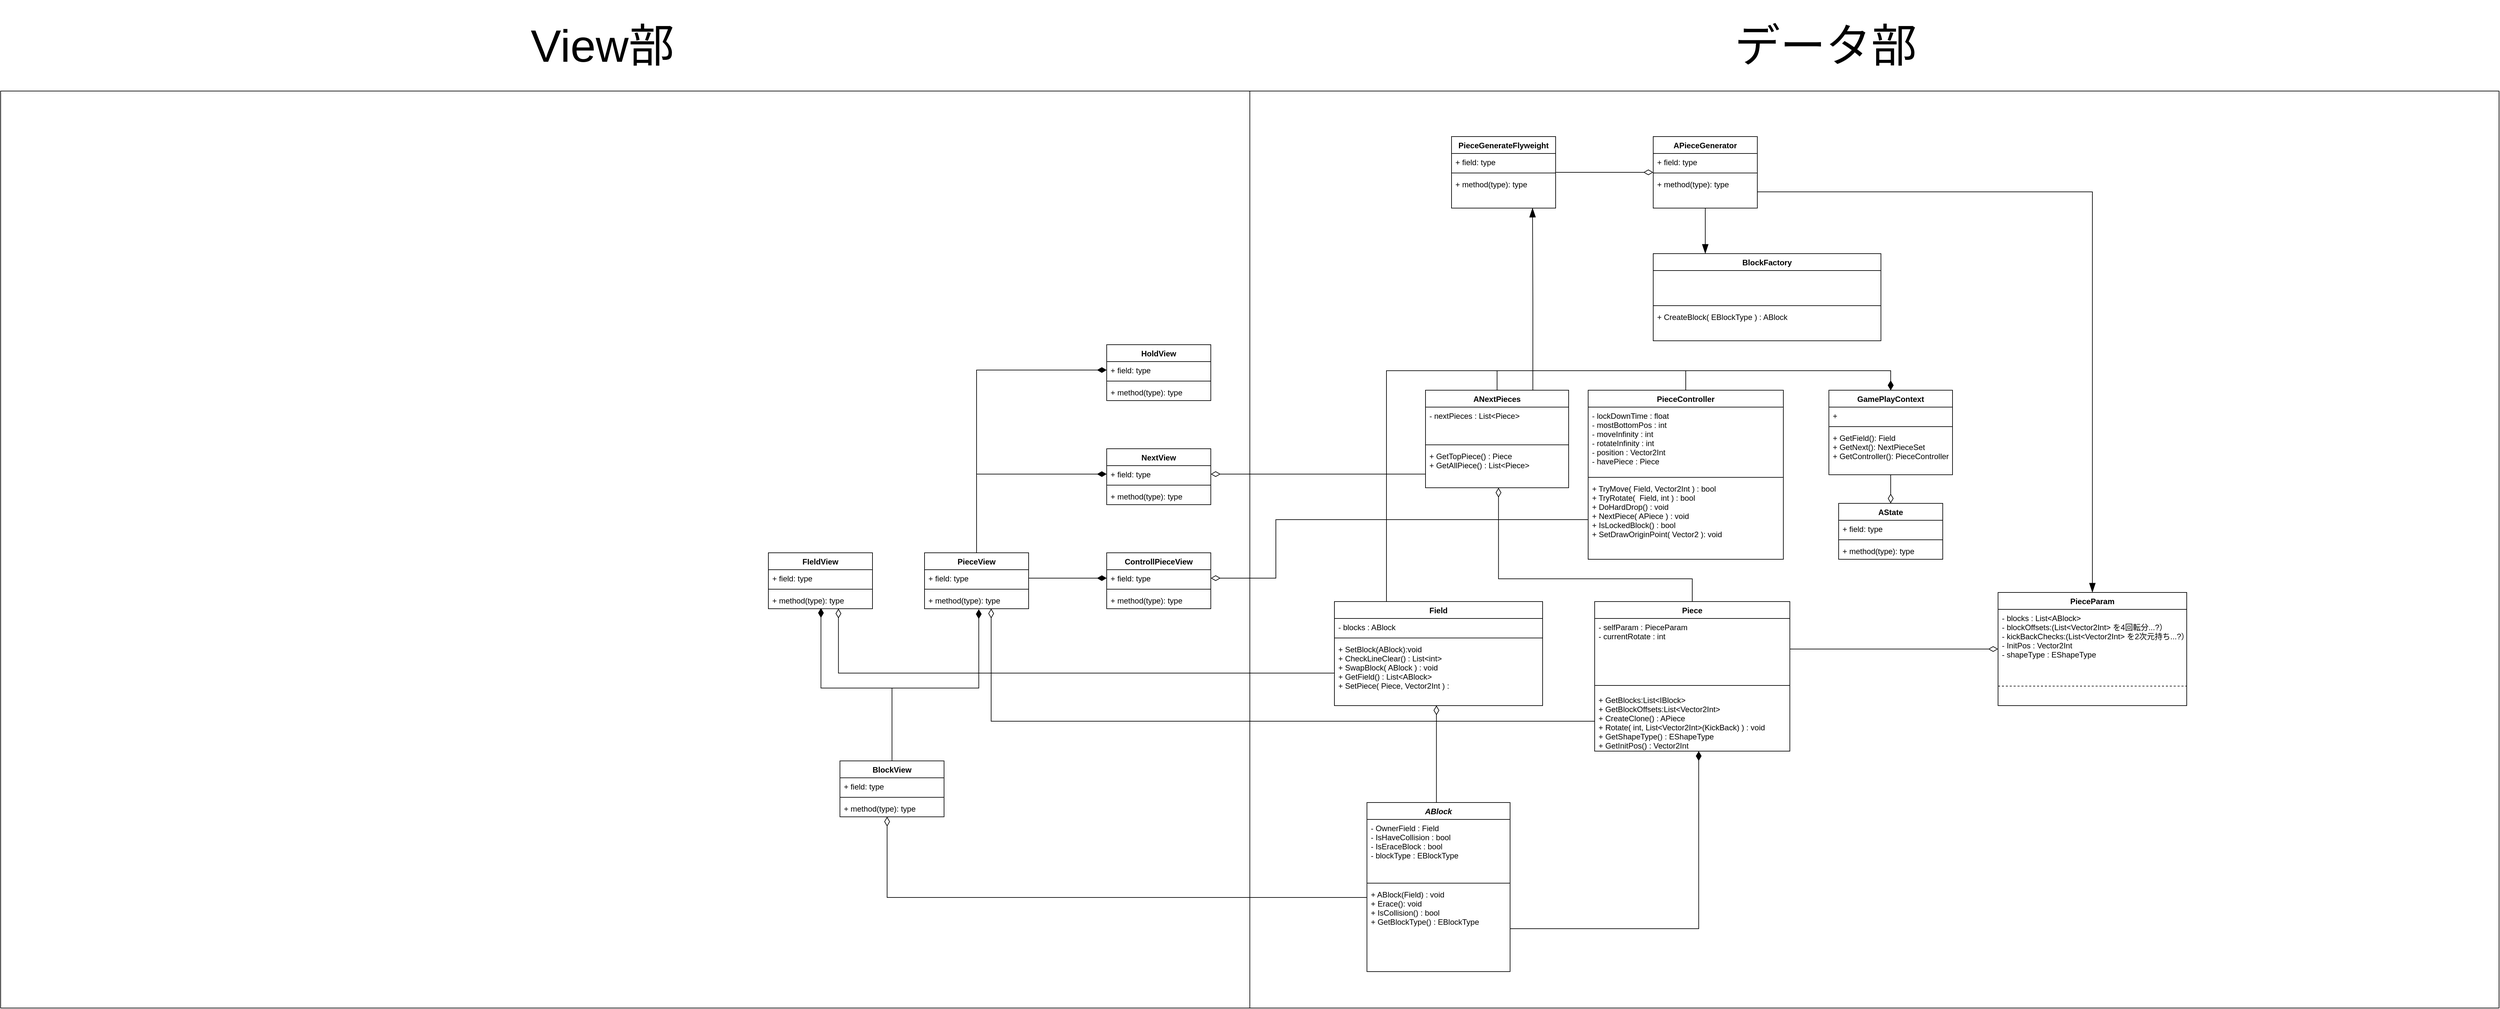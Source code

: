 <mxfile version="20.2.3" type="device"><diagram id="C5RBs43oDa-KdzZeNtuy" name="Page-1"><mxGraphModel dx="3370" dy="1705" grid="1" gridSize="10" guides="1" tooltips="1" connect="1" arrows="1" fold="1" page="1" pageScale="1" pageWidth="827" pageHeight="1169" math="0" shadow="0"><root><mxCell id="WIyWlLk6GJQsqaUBKTNV-0"/><mxCell id="WIyWlLk6GJQsqaUBKTNV-1" parent="WIyWlLk6GJQsqaUBKTNV-0"/><mxCell id="Qbh4TBJ7oT0M-xica7qa-7" value="" style="rounded=0;whiteSpace=wrap;html=1;fillColor=none;" vertex="1" parent="WIyWlLk6GJQsqaUBKTNV-1"><mxGeometry x="-390" y="-180" width="1920" height="1410" as="geometry"/></mxCell><mxCell id="Qbh4TBJ7oT0M-xica7qa-74" style="edgeStyle=orthogonalEdgeStyle;rounded=0;orthogonalLoop=1;jettySize=auto;html=1;entryX=0.5;entryY=0;entryDx=0;entryDy=0;fontSize=12;endArrow=diamondThin;endFill=0;endSize=12;" edge="1" parent="WIyWlLk6GJQsqaUBKTNV-1" source="snCbHmrIC0VPfMpcUe3B-1" target="snCbHmrIC0VPfMpcUe3B-5"><mxGeometry relative="1" as="geometry"/></mxCell><mxCell id="snCbHmrIC0VPfMpcUe3B-1" value="GamePlayContext" style="swimlane;fontStyle=1;align=center;verticalAlign=top;childLayout=stackLayout;horizontal=1;startSize=26;horizontalStack=0;resizeParent=1;resizeParentMax=0;resizeLast=0;collapsible=1;marginBottom=0;" parent="WIyWlLk6GJQsqaUBKTNV-1" vertex="1"><mxGeometry x="500" y="280" width="190" height="130" as="geometry"/></mxCell><mxCell id="snCbHmrIC0VPfMpcUe3B-2" value="+ " style="text;strokeColor=none;fillColor=none;align=left;verticalAlign=top;spacingLeft=4;spacingRight=4;overflow=hidden;rotatable=0;points=[[0,0.5],[1,0.5]];portConstraint=eastwest;" parent="snCbHmrIC0VPfMpcUe3B-1" vertex="1"><mxGeometry y="26" width="190" height="26" as="geometry"/></mxCell><mxCell id="snCbHmrIC0VPfMpcUe3B-3" value="" style="line;strokeWidth=1;fillColor=none;align=left;verticalAlign=middle;spacingTop=-1;spacingLeft=3;spacingRight=3;rotatable=0;labelPosition=right;points=[];portConstraint=eastwest;" parent="snCbHmrIC0VPfMpcUe3B-1" vertex="1"><mxGeometry y="52" width="190" height="8" as="geometry"/></mxCell><mxCell id="snCbHmrIC0VPfMpcUe3B-4" value="+ GetField(): Field&#10;+ GetNext(): NextPieceSet&#10;+ GetController(): PieceController" style="text;strokeColor=none;fillColor=none;align=left;verticalAlign=top;spacingLeft=4;spacingRight=4;overflow=hidden;rotatable=0;points=[[0,0.5],[1,0.5]];portConstraint=eastwest;" parent="snCbHmrIC0VPfMpcUe3B-1" vertex="1"><mxGeometry y="60" width="190" height="70" as="geometry"/></mxCell><mxCell id="snCbHmrIC0VPfMpcUe3B-5" value="AState" style="swimlane;fontStyle=1;align=center;verticalAlign=top;childLayout=stackLayout;horizontal=1;startSize=26;horizontalStack=0;resizeParent=1;resizeParentMax=0;resizeLast=0;collapsible=1;marginBottom=0;" parent="WIyWlLk6GJQsqaUBKTNV-1" vertex="1"><mxGeometry x="515" y="454" width="160" height="86" as="geometry"/></mxCell><mxCell id="snCbHmrIC0VPfMpcUe3B-6" value="+ field: type" style="text;strokeColor=none;fillColor=none;align=left;verticalAlign=top;spacingLeft=4;spacingRight=4;overflow=hidden;rotatable=0;points=[[0,0.5],[1,0.5]];portConstraint=eastwest;" parent="snCbHmrIC0VPfMpcUe3B-5" vertex="1"><mxGeometry y="26" width="160" height="26" as="geometry"/></mxCell><mxCell id="snCbHmrIC0VPfMpcUe3B-7" value="" style="line;strokeWidth=1;fillColor=none;align=left;verticalAlign=middle;spacingTop=-1;spacingLeft=3;spacingRight=3;rotatable=0;labelPosition=right;points=[];portConstraint=eastwest;" parent="snCbHmrIC0VPfMpcUe3B-5" vertex="1"><mxGeometry y="52" width="160" height="8" as="geometry"/></mxCell><mxCell id="snCbHmrIC0VPfMpcUe3B-8" value="+ method(type): type" style="text;strokeColor=none;fillColor=none;align=left;verticalAlign=top;spacingLeft=4;spacingRight=4;overflow=hidden;rotatable=0;points=[[0,0.5],[1,0.5]];portConstraint=eastwest;" parent="snCbHmrIC0VPfMpcUe3B-5" vertex="1"><mxGeometry y="60" width="160" height="26" as="geometry"/></mxCell><mxCell id="Qbh4TBJ7oT0M-xica7qa-70" style="edgeStyle=orthogonalEdgeStyle;rounded=0;orthogonalLoop=1;jettySize=auto;html=1;exitX=0.25;exitY=0;exitDx=0;exitDy=0;entryX=0.5;entryY=0;entryDx=0;entryDy=0;fontSize=12;endArrow=diamondThin;endFill=1;endSize=12;" edge="1" parent="WIyWlLk6GJQsqaUBKTNV-1" source="_Lm_Akmef6ZzUSl29_8e-0" target="snCbHmrIC0VPfMpcUe3B-1"><mxGeometry relative="1" as="geometry"/></mxCell><mxCell id="_Lm_Akmef6ZzUSl29_8e-0" value="Field" style="swimlane;fontStyle=1;align=center;verticalAlign=top;childLayout=stackLayout;horizontal=1;startSize=26;horizontalStack=0;resizeParent=1;resizeParentMax=0;resizeLast=0;collapsible=1;marginBottom=0;" parent="WIyWlLk6GJQsqaUBKTNV-1" vertex="1"><mxGeometry x="-260" y="605" width="320" height="160" as="geometry"/></mxCell><mxCell id="_Lm_Akmef6ZzUSl29_8e-21" value="- blocks : ABlock" style="text;strokeColor=none;fillColor=none;align=left;verticalAlign=top;spacingLeft=4;spacingRight=4;overflow=hidden;rotatable=0;points=[[0,0.5],[1,0.5]];portConstraint=eastwest;" parent="_Lm_Akmef6ZzUSl29_8e-0" vertex="1"><mxGeometry y="26" width="320" height="26" as="geometry"/></mxCell><mxCell id="_Lm_Akmef6ZzUSl29_8e-2" value="" style="line;strokeWidth=1;fillColor=none;align=left;verticalAlign=middle;spacingTop=-1;spacingLeft=3;spacingRight=3;rotatable=0;labelPosition=right;points=[];portConstraint=eastwest;" parent="_Lm_Akmef6ZzUSl29_8e-0" vertex="1"><mxGeometry y="52" width="320" height="8" as="geometry"/></mxCell><mxCell id="_Lm_Akmef6ZzUSl29_8e-3" value="+ SetBlock(ABlock):void&#10;+ CheckLineClear() : List&lt;int&gt;&#10;+ SwapBlock( ABlock ) : void&#10;+ GetField() : List&lt;ABlock&gt;&#10;+ SetPiece( Piece, Vector2Int ) :" style="text;strokeColor=none;fillColor=none;align=left;verticalAlign=top;spacingLeft=4;spacingRight=4;overflow=hidden;rotatable=0;points=[[0,0.5],[1,0.5]];portConstraint=eastwest;" parent="_Lm_Akmef6ZzUSl29_8e-0" vertex="1"><mxGeometry y="60" width="320" height="100" as="geometry"/></mxCell><mxCell id="Qbh4TBJ7oT0M-xica7qa-41" style="edgeStyle=orthogonalEdgeStyle;rounded=0;orthogonalLoop=1;jettySize=auto;html=1;exitX=0.5;exitY=0;exitDx=0;exitDy=0;entryX=0.49;entryY=0.998;entryDx=0;entryDy=0;entryPerimeter=0;fontSize=12;endArrow=diamondThin;endFill=0;endSize=12;" edge="1" parent="WIyWlLk6GJQsqaUBKTNV-1" source="_Lm_Akmef6ZzUSl29_8e-4" target="_Lm_Akmef6ZzUSl29_8e-3"><mxGeometry relative="1" as="geometry"><Array as="points"><mxPoint x="-103" y="914"/></Array></mxGeometry></mxCell><mxCell id="Qbh4TBJ7oT0M-xica7qa-43" style="edgeStyle=orthogonalEdgeStyle;rounded=0;orthogonalLoop=1;jettySize=auto;html=1;entryX=0.453;entryY=0.995;entryDx=0;entryDy=0;entryPerimeter=0;fontSize=12;endArrow=diamondThin;endFill=0;endSize=12;" edge="1" parent="WIyWlLk6GJQsqaUBKTNV-1" source="_Lm_Akmef6ZzUSl29_8e-4" target="Qbh4TBJ7oT0M-xica7qa-15"><mxGeometry relative="1" as="geometry"><Array as="points"><mxPoint x="-947" y="1060"/></Array></mxGeometry></mxCell><mxCell id="_Lm_Akmef6ZzUSl29_8e-4" value="ABlock" style="swimlane;fontStyle=3;align=center;verticalAlign=top;childLayout=stackLayout;horizontal=1;startSize=26;horizontalStack=0;resizeParent=1;resizeParentMax=0;resizeLast=0;collapsible=1;marginBottom=0;" parent="WIyWlLk6GJQsqaUBKTNV-1" vertex="1"><mxGeometry x="-210" y="914" width="220" height="260" as="geometry"/></mxCell><mxCell id="_Lm_Akmef6ZzUSl29_8e-20" value="- OwnerField : Field&#10;- IsHaveCollision : bool&#10;- IsEraceBlock : bool&#10;- blockType : EBlockType" style="text;strokeColor=none;fillColor=none;align=left;verticalAlign=top;spacingLeft=4;spacingRight=4;overflow=hidden;rotatable=0;points=[[0,0.5],[1,0.5]];portConstraint=eastwest;" parent="_Lm_Akmef6ZzUSl29_8e-4" vertex="1"><mxGeometry y="26" width="220" height="94" as="geometry"/></mxCell><mxCell id="_Lm_Akmef6ZzUSl29_8e-6" value="" style="line;strokeWidth=1;fillColor=none;align=left;verticalAlign=top;spacingTop=-1;spacingLeft=3;spacingRight=3;rotatable=0;labelPosition=right;points=[];portConstraint=eastwest;horizontal=0;" parent="_Lm_Akmef6ZzUSl29_8e-4" vertex="1"><mxGeometry y="120" width="220" height="8" as="geometry"/></mxCell><mxCell id="_Lm_Akmef6ZzUSl29_8e-7" value="+ ABlock(Field) : void&#10;+ Erace(): void&#10;+ IsCollision() : bool&#10;+ GetBlockType() : EBlockType" style="text;strokeColor=none;fillColor=none;align=left;verticalAlign=top;spacingLeft=4;spacingRight=4;overflow=hidden;rotatable=0;points=[[0,0.5],[1,0.5]];portConstraint=eastwest;" parent="_Lm_Akmef6ZzUSl29_8e-4" vertex="1"><mxGeometry y="128" width="220" height="132" as="geometry"/></mxCell><mxCell id="Qbh4TBJ7oT0M-xica7qa-77" style="edgeStyle=orthogonalEdgeStyle;rounded=0;orthogonalLoop=1;jettySize=auto;html=1;entryX=0.51;entryY=1;entryDx=0;entryDy=0;entryPerimeter=0;fontSize=12;endArrow=diamondThin;endFill=0;endSize=12;" edge="1" parent="WIyWlLk6GJQsqaUBKTNV-1" source="_Lm_Akmef6ZzUSl29_8e-16" target="_Lm_Akmef6ZzUSl29_8e-35"><mxGeometry relative="1" as="geometry"><Array as="points"><mxPoint x="290" y="570"/><mxPoint x="-8" y="570"/></Array></mxGeometry></mxCell><mxCell id="_Lm_Akmef6ZzUSl29_8e-16" value="Piece" style="swimlane;fontStyle=1;align=center;verticalAlign=top;childLayout=stackLayout;horizontal=1;startSize=26;horizontalStack=0;resizeParent=1;resizeParentMax=0;resizeLast=0;collapsible=1;marginBottom=0;" parent="WIyWlLk6GJQsqaUBKTNV-1" vertex="1"><mxGeometry x="140" y="605" width="300" height="230" as="geometry"/></mxCell><mxCell id="_Lm_Akmef6ZzUSl29_8e-26" value="- selfParam : PieceParam&#10;- currentRotate : int" style="text;strokeColor=none;fillColor=none;align=left;verticalAlign=top;spacingLeft=4;spacingRight=4;overflow=hidden;rotatable=0;points=[[0,0.5],[1,0.5]];portConstraint=eastwest;" parent="_Lm_Akmef6ZzUSl29_8e-16" vertex="1"><mxGeometry y="26" width="300" height="94" as="geometry"/></mxCell><mxCell id="_Lm_Akmef6ZzUSl29_8e-18" value="" style="line;strokeWidth=1;fillColor=none;align=left;verticalAlign=middle;spacingTop=-1;spacingLeft=3;spacingRight=3;rotatable=0;labelPosition=right;points=[];portConstraint=eastwest;" parent="_Lm_Akmef6ZzUSl29_8e-16" vertex="1"><mxGeometry y="120" width="300" height="18" as="geometry"/></mxCell><mxCell id="_Lm_Akmef6ZzUSl29_8e-19" value="+ GetBlocks:List&lt;IBlock&gt;&#10;+ GetBlockOffsets:List&lt;Vector2Int&gt;&#10;+ CreateClone() : APiece&#10;+ Rotate( int, List&lt;Vector2Int&gt;(KickBack) ) : void&#10;+ GetShapeType() : EShapeType&#10;+ GetInitPos() : Vector2Int" style="text;strokeColor=none;fillColor=none;align=left;verticalAlign=top;spacingLeft=4;spacingRight=4;overflow=hidden;rotatable=0;points=[[0,0.5],[1,0.5]];portConstraint=eastwest;" parent="_Lm_Akmef6ZzUSl29_8e-16" vertex="1"><mxGeometry y="138" width="300" height="92" as="geometry"/></mxCell><mxCell id="Qbh4TBJ7oT0M-xica7qa-72" style="edgeStyle=orthogonalEdgeStyle;rounded=0;orthogonalLoop=1;jettySize=auto;html=1;entryX=0.5;entryY=0;entryDx=0;entryDy=0;fontSize=12;endArrow=diamondThin;endFill=1;endSize=12;" edge="1" parent="WIyWlLk6GJQsqaUBKTNV-1" source="_Lm_Akmef6ZzUSl29_8e-27" target="snCbHmrIC0VPfMpcUe3B-1"><mxGeometry relative="1" as="geometry"><Array as="points"><mxPoint x="280" y="250"/><mxPoint x="595" y="250"/></Array></mxGeometry></mxCell><mxCell id="_Lm_Akmef6ZzUSl29_8e-27" value="PieceController" style="swimlane;fontStyle=1;align=center;verticalAlign=top;childLayout=stackLayout;horizontal=1;startSize=26;horizontalStack=0;resizeParent=1;resizeParentMax=0;resizeLast=0;collapsible=1;marginBottom=0;" parent="WIyWlLk6GJQsqaUBKTNV-1" vertex="1"><mxGeometry x="130" y="280" width="300" height="260" as="geometry"/></mxCell><mxCell id="_Lm_Akmef6ZzUSl29_8e-28" value="- lockDownTime : float&#10;- mostBottomPos : int&#10;- moveInfinity : int&#10;- rotateInfinity : int&#10;- position : Vector2Int&#10;- havePiece : Piece" style="text;strokeColor=none;fillColor=none;align=left;verticalAlign=top;spacingLeft=4;spacingRight=4;overflow=hidden;rotatable=0;points=[[0,0.5],[1,0.5]];portConstraint=eastwest;" parent="_Lm_Akmef6ZzUSl29_8e-27" vertex="1"><mxGeometry y="26" width="300" height="104" as="geometry"/></mxCell><mxCell id="_Lm_Akmef6ZzUSl29_8e-29" value="" style="line;strokeWidth=1;fillColor=none;align=left;verticalAlign=middle;spacingTop=-1;spacingLeft=3;spacingRight=3;rotatable=0;labelPosition=right;points=[];portConstraint=eastwest;" parent="_Lm_Akmef6ZzUSl29_8e-27" vertex="1"><mxGeometry y="130" width="300" height="8" as="geometry"/></mxCell><mxCell id="_Lm_Akmef6ZzUSl29_8e-30" value="+ TryMove( Field, Vector2Int ) : bool&#10;+ TryRotate(  Field, int ) : bool&#10;+ DoHardDrop() : void&#10;+ NextPiece( APiece ) : void&#10;+ IsLockedBlock() : bool&#10;+ SetDrawOriginPoint( Vector2 ): void" style="text;strokeColor=none;fillColor=none;align=left;verticalAlign=top;spacingLeft=4;spacingRight=4;overflow=hidden;rotatable=0;points=[[0,0.5],[1,0.5]];portConstraint=eastwest;" parent="_Lm_Akmef6ZzUSl29_8e-27" vertex="1"><mxGeometry y="138" width="300" height="122" as="geometry"/></mxCell><mxCell id="Qbh4TBJ7oT0M-xica7qa-71" style="edgeStyle=orthogonalEdgeStyle;rounded=0;orthogonalLoop=1;jettySize=auto;html=1;fontSize=12;endArrow=diamondThin;endFill=1;endSize=12;entryX=0.5;entryY=0;entryDx=0;entryDy=0;" edge="1" parent="WIyWlLk6GJQsqaUBKTNV-1" source="_Lm_Akmef6ZzUSl29_8e-32" target="snCbHmrIC0VPfMpcUe3B-1"><mxGeometry relative="1" as="geometry"><mxPoint x="600" y="280" as="targetPoint"/><Array as="points"><mxPoint x="-10" y="250"/><mxPoint x="595" y="250"/></Array></mxGeometry></mxCell><mxCell id="Qbh4TBJ7oT0M-xica7qa-90" style="edgeStyle=orthogonalEdgeStyle;rounded=0;orthogonalLoop=1;jettySize=auto;html=1;exitX=0.75;exitY=0;exitDx=0;exitDy=0;entryX=0.778;entryY=0.994;entryDx=0;entryDy=0;entryPerimeter=0;fontSize=12;endArrow=blockThin;endFill=1;endSize=12;" edge="1" parent="WIyWlLk6GJQsqaUBKTNV-1" source="_Lm_Akmef6ZzUSl29_8e-32" target="Qbh4TBJ7oT0M-xica7qa-86"><mxGeometry relative="1" as="geometry"/></mxCell><mxCell id="_Lm_Akmef6ZzUSl29_8e-32" value="ANextPieces" style="swimlane;fontStyle=1;align=center;verticalAlign=top;childLayout=stackLayout;horizontal=1;startSize=26;horizontalStack=0;resizeParent=1;resizeParentMax=0;resizeLast=0;collapsible=1;marginBottom=0;" parent="WIyWlLk6GJQsqaUBKTNV-1" vertex="1"><mxGeometry x="-120" y="280" width="220" height="150" as="geometry"/></mxCell><mxCell id="_Lm_Akmef6ZzUSl29_8e-33" value="- nextPieces : List&lt;Piece&gt;" style="text;strokeColor=none;fillColor=none;align=left;verticalAlign=top;spacingLeft=4;spacingRight=4;overflow=hidden;rotatable=0;points=[[0,0.5],[1,0.5]];portConstraint=eastwest;" parent="_Lm_Akmef6ZzUSl29_8e-32" vertex="1"><mxGeometry y="26" width="220" height="54" as="geometry"/></mxCell><mxCell id="_Lm_Akmef6ZzUSl29_8e-34" value="" style="line;strokeWidth=1;fillColor=none;align=left;verticalAlign=middle;spacingTop=-1;spacingLeft=3;spacingRight=3;rotatable=0;labelPosition=right;points=[];portConstraint=eastwest;" parent="_Lm_Akmef6ZzUSl29_8e-32" vertex="1"><mxGeometry y="80" width="220" height="8" as="geometry"/></mxCell><mxCell id="_Lm_Akmef6ZzUSl29_8e-35" value="+ GetTopPiece() : Piece&#10;+ GetAllPiece() : List&lt;Piece&gt;" style="text;strokeColor=none;fillColor=none;align=left;verticalAlign=top;spacingLeft=4;spacingRight=4;overflow=hidden;rotatable=0;points=[[0,0.5],[1,0.5]];portConstraint=eastwest;" parent="_Lm_Akmef6ZzUSl29_8e-32" vertex="1"><mxGeometry y="88" width="220" height="62" as="geometry"/></mxCell><mxCell id="_Lm_Akmef6ZzUSl29_8e-41" value="BlockFactory" style="swimlane;fontStyle=1;align=center;verticalAlign=top;childLayout=stackLayout;horizontal=1;startSize=26;horizontalStack=0;resizeParent=1;resizeParentMax=0;resizeLast=0;collapsible=1;marginBottom=0;fillColor=#FFFFFF;" parent="WIyWlLk6GJQsqaUBKTNV-1" vertex="1"><mxGeometry x="230" y="70" width="350" height="134" as="geometry"><mxRectangle x="770" y="270" width="190" height="40" as="alternateBounds"/></mxGeometry></mxCell><mxCell id="Qbh4TBJ7oT0M-xica7qa-91" value="  " style="text;strokeColor=none;fillColor=none;align=left;verticalAlign=top;spacingLeft=4;spacingRight=4;overflow=hidden;rotatable=0;points=[[0,0.5],[1,0.5]];portConstraint=eastwest;" vertex="1" parent="_Lm_Akmef6ZzUSl29_8e-41"><mxGeometry y="26" width="350" height="50" as="geometry"/></mxCell><mxCell id="_Lm_Akmef6ZzUSl29_8e-43" value="" style="line;strokeWidth=1;fillColor=none;align=left;verticalAlign=middle;spacingTop=-1;spacingLeft=3;spacingRight=3;rotatable=0;labelPosition=right;points=[];portConstraint=eastwest;" parent="_Lm_Akmef6ZzUSl29_8e-41" vertex="1"><mxGeometry y="76" width="350" height="8" as="geometry"/></mxCell><mxCell id="_Lm_Akmef6ZzUSl29_8e-44" value="+ CreateBlock( EBlockType ) : ABlock" style="text;strokeColor=none;fillColor=none;align=left;verticalAlign=top;spacingLeft=4;spacingRight=4;overflow=hidden;rotatable=0;points=[[0,0.5],[1,0.5]];portConstraint=eastwest;" parent="_Lm_Akmef6ZzUSl29_8e-41" vertex="1"><mxGeometry y="84" width="350" height="50" as="geometry"/></mxCell><mxCell id="Qbh4TBJ7oT0M-xica7qa-93" style="edgeStyle=orthogonalEdgeStyle;rounded=0;orthogonalLoop=1;jettySize=auto;html=1;fontSize=12;endArrow=blockThin;endFill=1;endSize=12;" edge="1" parent="WIyWlLk6GJQsqaUBKTNV-1" source="Qbh4TBJ7oT0M-xica7qa-0" target="_Lm_Akmef6ZzUSl29_8e-41"><mxGeometry relative="1" as="geometry"><Array as="points"><mxPoint x="310" y="50"/><mxPoint x="310" y="50"/></Array></mxGeometry></mxCell><mxCell id="Qbh4TBJ7oT0M-xica7qa-0" value="APieceGenerator" style="swimlane;fontStyle=1;align=center;verticalAlign=top;childLayout=stackLayout;horizontal=1;startSize=26;horizontalStack=0;resizeParent=1;resizeParentMax=0;resizeLast=0;collapsible=1;marginBottom=0;" vertex="1" parent="WIyWlLk6GJQsqaUBKTNV-1"><mxGeometry x="230" y="-110" width="160" height="110" as="geometry"/></mxCell><mxCell id="Qbh4TBJ7oT0M-xica7qa-1" value="+ field: type" style="text;strokeColor=none;fillColor=none;align=left;verticalAlign=top;spacingLeft=4;spacingRight=4;overflow=hidden;rotatable=0;points=[[0,0.5],[1,0.5]];portConstraint=eastwest;" vertex="1" parent="Qbh4TBJ7oT0M-xica7qa-0"><mxGeometry y="26" width="160" height="26" as="geometry"/></mxCell><mxCell id="Qbh4TBJ7oT0M-xica7qa-2" value="" style="line;strokeWidth=1;fillColor=none;align=left;verticalAlign=middle;spacingTop=-1;spacingLeft=3;spacingRight=3;rotatable=0;labelPosition=right;points=[];portConstraint=eastwest;" vertex="1" parent="Qbh4TBJ7oT0M-xica7qa-0"><mxGeometry y="52" width="160" height="8" as="geometry"/></mxCell><mxCell id="Qbh4TBJ7oT0M-xica7qa-3" value="+ method(type): type" style="text;strokeColor=none;fillColor=none;align=left;verticalAlign=top;spacingLeft=4;spacingRight=4;overflow=hidden;rotatable=0;points=[[0,0.5],[1,0.5]];portConstraint=eastwest;" vertex="1" parent="Qbh4TBJ7oT0M-xica7qa-0"><mxGeometry y="60" width="160" height="50" as="geometry"/></mxCell><mxCell id="Qbh4TBJ7oT0M-xica7qa-8" value="&lt;font style=&quot;font-size: 70px;&quot;&gt;データ部&lt;/font&gt;" style="text;html=1;strokeColor=none;fillColor=none;align=center;verticalAlign=middle;whiteSpace=wrap;rounded=0;" vertex="1" parent="WIyWlLk6GJQsqaUBKTNV-1"><mxGeometry x="-100" y="-320" width="1190" height="140" as="geometry"/></mxCell><mxCell id="3Fur0JPSSe0Le6SWbA6a-0" value="PieceParam" style="swimlane;fontStyle=1;align=center;verticalAlign=top;childLayout=stackLayout;horizontal=1;startSize=26;horizontalStack=0;resizeParent=1;resizeParentMax=0;resizeLast=0;collapsible=1;marginBottom=0;fillColor=#FFFFFF;" parent="WIyWlLk6GJQsqaUBKTNV-1" vertex="1"><mxGeometry x="760" y="591" width="290" height="174" as="geometry"/></mxCell><mxCell id="3Fur0JPSSe0Le6SWbA6a-1" value="- blocks : List&lt;ABlock&gt;&#10;- blockOffsets:(List&lt;Vector2Int&gt; を4回転分...?）&#10;- kickBackChecks:(List&lt;Vector2Int&gt; を2次元持ち...?）&#10;- InitPos : Vector2Int&#10;- shapeType : EShapeType" style="text;strokeColor=none;fillColor=none;align=left;verticalAlign=top;spacingLeft=4;spacingRight=4;overflow=hidden;rotatable=0;points=[[0,0.5],[1,0.5]];portConstraint=eastwest;dashed=1;" parent="3Fur0JPSSe0Le6SWbA6a-0" vertex="1"><mxGeometry y="26" width="290" height="114" as="geometry"/></mxCell><mxCell id="3Fur0JPSSe0Le6SWbA6a-2" value="" style="line;strokeWidth=1;fillColor=none;align=left;verticalAlign=middle;spacingTop=-1;spacingLeft=3;spacingRight=3;rotatable=0;labelPosition=right;points=[];portConstraint=eastwest;dashed=1;" parent="3Fur0JPSSe0Le6SWbA6a-0" vertex="1"><mxGeometry y="140" width="290" height="8" as="geometry"/></mxCell><mxCell id="3Fur0JPSSe0Le6SWbA6a-3" value="  " style="text;strokeColor=none;fillColor=none;align=left;verticalAlign=top;spacingLeft=4;spacingRight=4;overflow=hidden;rotatable=0;points=[[0,0.5],[1,0.5]];portConstraint=eastwest;dashed=1;" parent="3Fur0JPSSe0Le6SWbA6a-0" vertex="1"><mxGeometry y="148" width="290" height="26" as="geometry"/></mxCell><mxCell id="Qbh4TBJ7oT0M-xica7qa-42" style="edgeStyle=orthogonalEdgeStyle;rounded=0;orthogonalLoop=1;jettySize=auto;html=1;exitX=1;exitY=0.5;exitDx=0;exitDy=0;entryX=0.533;entryY=1;entryDx=0;entryDy=0;entryPerimeter=0;fontSize=12;endArrow=diamondThin;endFill=1;endSize=12;" edge="1" parent="WIyWlLk6GJQsqaUBKTNV-1" source="_Lm_Akmef6ZzUSl29_8e-7" target="_Lm_Akmef6ZzUSl29_8e-19"><mxGeometry relative="1" as="geometry"/></mxCell><mxCell id="Qbh4TBJ7oT0M-xica7qa-60" style="edgeStyle=orthogonalEdgeStyle;rounded=0;orthogonalLoop=1;jettySize=auto;html=1;entryX=0.673;entryY=0.995;entryDx=0;entryDy=0;entryPerimeter=0;fontSize=12;endArrow=diamondThin;endFill=0;endSize=12;" edge="1" parent="WIyWlLk6GJQsqaUBKTNV-1" source="_Lm_Akmef6ZzUSl29_8e-3" target="Qbh4TBJ7oT0M-xica7qa-24"><mxGeometry relative="1" as="geometry"/></mxCell><mxCell id="Qbh4TBJ7oT0M-xica7qa-62" style="edgeStyle=orthogonalEdgeStyle;rounded=0;orthogonalLoop=1;jettySize=auto;html=1;entryX=0.64;entryY=0.995;entryDx=0;entryDy=0;entryPerimeter=0;fontSize=12;endArrow=diamondThin;endFill=0;endSize=12;" edge="1" parent="WIyWlLk6GJQsqaUBKTNV-1" source="_Lm_Akmef6ZzUSl29_8e-19" target="Qbh4TBJ7oT0M-xica7qa-20"><mxGeometry relative="1" as="geometry"/></mxCell><mxCell id="Qbh4TBJ7oT0M-xica7qa-65" style="edgeStyle=orthogonalEdgeStyle;rounded=0;orthogonalLoop=1;jettySize=auto;html=1;entryX=1;entryY=0.5;entryDx=0;entryDy=0;fontSize=12;endArrow=diamondThin;endFill=0;endSize=12;" edge="1" parent="WIyWlLk6GJQsqaUBKTNV-1" source="_Lm_Akmef6ZzUSl29_8e-35" target="Qbh4TBJ7oT0M-xica7qa-32"><mxGeometry relative="1" as="geometry"><Array as="points"><mxPoint x="-170" y="409"/><mxPoint x="-170" y="409"/></Array></mxGeometry></mxCell><mxCell id="Qbh4TBJ7oT0M-xica7qa-66" style="edgeStyle=orthogonalEdgeStyle;rounded=0;orthogonalLoop=1;jettySize=auto;html=1;exitX=0;exitY=0.5;exitDx=0;exitDy=0;entryX=1;entryY=0.5;entryDx=0;entryDy=0;fontSize=12;endArrow=diamondThin;endFill=0;endSize=12;" edge="1" parent="WIyWlLk6GJQsqaUBKTNV-1" source="_Lm_Akmef6ZzUSl29_8e-30" target="Qbh4TBJ7oT0M-xica7qa-56"><mxGeometry relative="1" as="geometry"><Array as="points"><mxPoint x="-350" y="479"/><mxPoint x="-350" y="569"/></Array></mxGeometry></mxCell><mxCell id="Qbh4TBJ7oT0M-xica7qa-73" style="edgeStyle=orthogonalEdgeStyle;rounded=0;orthogonalLoop=1;jettySize=auto;html=1;exitX=1;exitY=0.5;exitDx=0;exitDy=0;fontSize=12;endArrow=diamondThin;endFill=0;endSize=12;" edge="1" parent="WIyWlLk6GJQsqaUBKTNV-1" source="_Lm_Akmef6ZzUSl29_8e-26" target="3Fur0JPSSe0Le6SWbA6a-0"><mxGeometry relative="1" as="geometry"/></mxCell><mxCell id="Qbh4TBJ7oT0M-xica7qa-10" value="" style="rounded=0;whiteSpace=wrap;html=1;fillColor=none;" vertex="1" parent="WIyWlLk6GJQsqaUBKTNV-1"><mxGeometry x="-2310" y="-180" width="1920" height="1410" as="geometry"/></mxCell><mxCell id="Qbh4TBJ7oT0M-xica7qa-11" value="&lt;font style=&quot;font-size: 70px;&quot;&gt;View部&lt;/font&gt;" style="text;html=1;strokeColor=none;fillColor=none;align=center;verticalAlign=middle;whiteSpace=wrap;rounded=0;" vertex="1" parent="WIyWlLk6GJQsqaUBKTNV-1"><mxGeometry x="-1980" y="-320" width="1190" height="140" as="geometry"/></mxCell><mxCell id="Qbh4TBJ7oT0M-xica7qa-30" style="edgeStyle=orthogonalEdgeStyle;rounded=0;orthogonalLoop=1;jettySize=auto;html=1;entryX=0.521;entryY=1.028;entryDx=0;entryDy=0;entryPerimeter=0;fontSize=12;endArrow=diamondThin;endFill=1;endSize=12;" edge="1" parent="WIyWlLk6GJQsqaUBKTNV-1" source="Qbh4TBJ7oT0M-xica7qa-12" target="Qbh4TBJ7oT0M-xica7qa-20"><mxGeometry relative="1" as="geometry"/></mxCell><mxCell id="Qbh4TBJ7oT0M-xica7qa-12" value="BlockView" style="swimlane;fontStyle=1;align=center;verticalAlign=top;childLayout=stackLayout;horizontal=1;startSize=26;horizontalStack=0;resizeParent=1;resizeParentMax=0;resizeLast=0;collapsible=1;marginBottom=0;fontSize=12;fillColor=none;" vertex="1" parent="WIyWlLk6GJQsqaUBKTNV-1"><mxGeometry x="-1020" y="850" width="160" height="86" as="geometry"/></mxCell><mxCell id="Qbh4TBJ7oT0M-xica7qa-13" value="+ field: type" style="text;strokeColor=none;fillColor=none;align=left;verticalAlign=top;spacingLeft=4;spacingRight=4;overflow=hidden;rotatable=0;points=[[0,0.5],[1,0.5]];portConstraint=eastwest;fontSize=12;" vertex="1" parent="Qbh4TBJ7oT0M-xica7qa-12"><mxGeometry y="26" width="160" height="26" as="geometry"/></mxCell><mxCell id="Qbh4TBJ7oT0M-xica7qa-14" value="" style="line;strokeWidth=1;fillColor=none;align=left;verticalAlign=middle;spacingTop=-1;spacingLeft=3;spacingRight=3;rotatable=0;labelPosition=right;points=[];portConstraint=eastwest;fontSize=70;" vertex="1" parent="Qbh4TBJ7oT0M-xica7qa-12"><mxGeometry y="52" width="160" height="8" as="geometry"/></mxCell><mxCell id="Qbh4TBJ7oT0M-xica7qa-15" value="+ method(type): type" style="text;strokeColor=none;fillColor=none;align=left;verticalAlign=top;spacingLeft=4;spacingRight=4;overflow=hidden;rotatable=0;points=[[0,0.5],[1,0.5]];portConstraint=eastwest;fontSize=12;" vertex="1" parent="Qbh4TBJ7oT0M-xica7qa-12"><mxGeometry y="60" width="160" height="26" as="geometry"/></mxCell><mxCell id="Qbh4TBJ7oT0M-xica7qa-40" style="edgeStyle=orthogonalEdgeStyle;rounded=0;orthogonalLoop=1;jettySize=auto;html=1;exitX=0.5;exitY=0;exitDx=0;exitDy=0;fontSize=12;endArrow=diamondThin;endFill=1;endSize=12;" edge="1" parent="WIyWlLk6GJQsqaUBKTNV-1" source="Qbh4TBJ7oT0M-xica7qa-17" target="Qbh4TBJ7oT0M-xica7qa-37"><mxGeometry relative="1" as="geometry"/></mxCell><mxCell id="Qbh4TBJ7oT0M-xica7qa-67" style="edgeStyle=orthogonalEdgeStyle;rounded=0;orthogonalLoop=1;jettySize=auto;html=1;exitX=0.5;exitY=0;exitDx=0;exitDy=0;fontSize=12;endArrow=diamondThin;endFill=1;endSize=12;" edge="1" parent="WIyWlLk6GJQsqaUBKTNV-1" source="Qbh4TBJ7oT0M-xica7qa-17" target="Qbh4TBJ7oT0M-xica7qa-32"><mxGeometry relative="1" as="geometry"/></mxCell><mxCell id="Qbh4TBJ7oT0M-xica7qa-68" style="edgeStyle=orthogonalEdgeStyle;rounded=0;orthogonalLoop=1;jettySize=auto;html=1;fontSize=12;endArrow=diamondThin;endFill=1;endSize=12;" edge="1" parent="WIyWlLk6GJQsqaUBKTNV-1" source="Qbh4TBJ7oT0M-xica7qa-17" target="Qbh4TBJ7oT0M-xica7qa-56"><mxGeometry relative="1" as="geometry"><Array as="points"><mxPoint x="-700" y="569"/><mxPoint x="-700" y="569"/></Array></mxGeometry></mxCell><mxCell id="Qbh4TBJ7oT0M-xica7qa-17" value="PieceView" style="swimlane;fontStyle=1;align=center;verticalAlign=top;childLayout=stackLayout;horizontal=1;startSize=26;horizontalStack=0;resizeParent=1;resizeParentMax=0;resizeLast=0;collapsible=1;marginBottom=0;fontSize=12;fillColor=none;" vertex="1" parent="WIyWlLk6GJQsqaUBKTNV-1"><mxGeometry x="-890" y="530" width="160" height="86" as="geometry"/></mxCell><mxCell id="Qbh4TBJ7oT0M-xica7qa-18" value="+ field: type" style="text;strokeColor=none;fillColor=none;align=left;verticalAlign=top;spacingLeft=4;spacingRight=4;overflow=hidden;rotatable=0;points=[[0,0.5],[1,0.5]];portConstraint=eastwest;fontSize=12;" vertex="1" parent="Qbh4TBJ7oT0M-xica7qa-17"><mxGeometry y="26" width="160" height="26" as="geometry"/></mxCell><mxCell id="Qbh4TBJ7oT0M-xica7qa-19" value="" style="line;strokeWidth=1;fillColor=none;align=left;verticalAlign=middle;spacingTop=-1;spacingLeft=3;spacingRight=3;rotatable=0;labelPosition=right;points=[];portConstraint=eastwest;fontSize=70;" vertex="1" parent="Qbh4TBJ7oT0M-xica7qa-17"><mxGeometry y="52" width="160" height="8" as="geometry"/></mxCell><mxCell id="Qbh4TBJ7oT0M-xica7qa-20" value="+ method(type): type" style="text;strokeColor=none;fillColor=none;align=left;verticalAlign=top;spacingLeft=4;spacingRight=4;overflow=hidden;rotatable=0;points=[[0,0.5],[1,0.5]];portConstraint=eastwest;fontSize=12;" vertex="1" parent="Qbh4TBJ7oT0M-xica7qa-17"><mxGeometry y="60" width="160" height="26" as="geometry"/></mxCell><mxCell id="Qbh4TBJ7oT0M-xica7qa-21" value="FIeldView" style="swimlane;fontStyle=1;align=center;verticalAlign=top;childLayout=stackLayout;horizontal=1;startSize=26;horizontalStack=0;resizeParent=1;resizeParentMax=0;resizeLast=0;collapsible=1;marginBottom=0;fontSize=12;fillColor=none;" vertex="1" parent="WIyWlLk6GJQsqaUBKTNV-1"><mxGeometry x="-1130" y="530" width="160" height="86" as="geometry"/></mxCell><mxCell id="Qbh4TBJ7oT0M-xica7qa-22" value="+ field: type" style="text;strokeColor=none;fillColor=none;align=left;verticalAlign=top;spacingLeft=4;spacingRight=4;overflow=hidden;rotatable=0;points=[[0,0.5],[1,0.5]];portConstraint=eastwest;fontSize=12;" vertex="1" parent="Qbh4TBJ7oT0M-xica7qa-21"><mxGeometry y="26" width="160" height="26" as="geometry"/></mxCell><mxCell id="Qbh4TBJ7oT0M-xica7qa-23" value="" style="line;strokeWidth=1;fillColor=none;align=left;verticalAlign=middle;spacingTop=-1;spacingLeft=3;spacingRight=3;rotatable=0;labelPosition=right;points=[];portConstraint=eastwest;fontSize=70;" vertex="1" parent="Qbh4TBJ7oT0M-xica7qa-21"><mxGeometry y="52" width="160" height="8" as="geometry"/></mxCell><mxCell id="Qbh4TBJ7oT0M-xica7qa-24" value="+ method(type): type" style="text;strokeColor=none;fillColor=none;align=left;verticalAlign=top;spacingLeft=4;spacingRight=4;overflow=hidden;rotatable=0;points=[[0,0.5],[1,0.5]];portConstraint=eastwest;fontSize=12;" vertex="1" parent="Qbh4TBJ7oT0M-xica7qa-21"><mxGeometry y="60" width="160" height="26" as="geometry"/></mxCell><mxCell id="Qbh4TBJ7oT0M-xica7qa-25" style="edgeStyle=orthogonalEdgeStyle;rounded=0;orthogonalLoop=1;jettySize=auto;html=1;entryX=0.505;entryY=0.962;entryDx=0;entryDy=0;entryPerimeter=0;fontSize=12;endArrow=diamondThin;endFill=1;endSize=12;" edge="1" parent="WIyWlLk6GJQsqaUBKTNV-1" source="Qbh4TBJ7oT0M-xica7qa-12" target="Qbh4TBJ7oT0M-xica7qa-24"><mxGeometry relative="1" as="geometry"><Array as="points"/></mxGeometry></mxCell><mxCell id="Qbh4TBJ7oT0M-xica7qa-31" value="NextView" style="swimlane;fontStyle=1;align=center;verticalAlign=top;childLayout=stackLayout;horizontal=1;startSize=26;horizontalStack=0;resizeParent=1;resizeParentMax=0;resizeLast=0;collapsible=1;marginBottom=0;fontSize=12;fillColor=none;" vertex="1" parent="WIyWlLk6GJQsqaUBKTNV-1"><mxGeometry x="-610" y="370" width="160" height="86" as="geometry"/></mxCell><mxCell id="Qbh4TBJ7oT0M-xica7qa-32" value="+ field: type" style="text;strokeColor=none;fillColor=none;align=left;verticalAlign=top;spacingLeft=4;spacingRight=4;overflow=hidden;rotatable=0;points=[[0,0.5],[1,0.5]];portConstraint=eastwest;fontSize=12;" vertex="1" parent="Qbh4TBJ7oT0M-xica7qa-31"><mxGeometry y="26" width="160" height="26" as="geometry"/></mxCell><mxCell id="Qbh4TBJ7oT0M-xica7qa-33" value="" style="line;strokeWidth=1;fillColor=none;align=left;verticalAlign=middle;spacingTop=-1;spacingLeft=3;spacingRight=3;rotatable=0;labelPosition=right;points=[];portConstraint=eastwest;fontSize=70;" vertex="1" parent="Qbh4TBJ7oT0M-xica7qa-31"><mxGeometry y="52" width="160" height="8" as="geometry"/></mxCell><mxCell id="Qbh4TBJ7oT0M-xica7qa-34" value="+ method(type): type" style="text;strokeColor=none;fillColor=none;align=left;verticalAlign=top;spacingLeft=4;spacingRight=4;overflow=hidden;rotatable=0;points=[[0,0.5],[1,0.5]];portConstraint=eastwest;fontSize=12;" vertex="1" parent="Qbh4TBJ7oT0M-xica7qa-31"><mxGeometry y="60" width="160" height="26" as="geometry"/></mxCell><mxCell id="Qbh4TBJ7oT0M-xica7qa-36" value="HoldView" style="swimlane;fontStyle=1;align=center;verticalAlign=top;childLayout=stackLayout;horizontal=1;startSize=26;horizontalStack=0;resizeParent=1;resizeParentMax=0;resizeLast=0;collapsible=1;marginBottom=0;fontSize=12;fillColor=none;" vertex="1" parent="WIyWlLk6GJQsqaUBKTNV-1"><mxGeometry x="-610" y="210" width="160" height="86" as="geometry"/></mxCell><mxCell id="Qbh4TBJ7oT0M-xica7qa-37" value="+ field: type" style="text;strokeColor=none;fillColor=none;align=left;verticalAlign=top;spacingLeft=4;spacingRight=4;overflow=hidden;rotatable=0;points=[[0,0.5],[1,0.5]];portConstraint=eastwest;fontSize=12;" vertex="1" parent="Qbh4TBJ7oT0M-xica7qa-36"><mxGeometry y="26" width="160" height="26" as="geometry"/></mxCell><mxCell id="Qbh4TBJ7oT0M-xica7qa-38" value="" style="line;strokeWidth=1;fillColor=none;align=left;verticalAlign=middle;spacingTop=-1;spacingLeft=3;spacingRight=3;rotatable=0;labelPosition=right;points=[];portConstraint=eastwest;fontSize=70;" vertex="1" parent="Qbh4TBJ7oT0M-xica7qa-36"><mxGeometry y="52" width="160" height="8" as="geometry"/></mxCell><mxCell id="Qbh4TBJ7oT0M-xica7qa-39" value="+ method(type): type" style="text;strokeColor=none;fillColor=none;align=left;verticalAlign=top;spacingLeft=4;spacingRight=4;overflow=hidden;rotatable=0;points=[[0,0.5],[1,0.5]];portConstraint=eastwest;fontSize=12;" vertex="1" parent="Qbh4TBJ7oT0M-xica7qa-36"><mxGeometry y="60" width="160" height="26" as="geometry"/></mxCell><mxCell id="Qbh4TBJ7oT0M-xica7qa-55" value="ControllPieceView" style="swimlane;fontStyle=1;align=center;verticalAlign=top;childLayout=stackLayout;horizontal=1;startSize=26;horizontalStack=0;resizeParent=1;resizeParentMax=0;resizeLast=0;collapsible=1;marginBottom=0;fontSize=12;fillColor=none;" vertex="1" parent="WIyWlLk6GJQsqaUBKTNV-1"><mxGeometry x="-610" y="530" width="160" height="86" as="geometry"/></mxCell><mxCell id="Qbh4TBJ7oT0M-xica7qa-56" value="+ field: type" style="text;strokeColor=none;fillColor=none;align=left;verticalAlign=top;spacingLeft=4;spacingRight=4;overflow=hidden;rotatable=0;points=[[0,0.5],[1,0.5]];portConstraint=eastwest;fontSize=12;" vertex="1" parent="Qbh4TBJ7oT0M-xica7qa-55"><mxGeometry y="26" width="160" height="26" as="geometry"/></mxCell><mxCell id="Qbh4TBJ7oT0M-xica7qa-57" value="" style="line;strokeWidth=1;fillColor=none;align=left;verticalAlign=middle;spacingTop=-1;spacingLeft=3;spacingRight=3;rotatable=0;labelPosition=right;points=[];portConstraint=eastwest;fontSize=70;" vertex="1" parent="Qbh4TBJ7oT0M-xica7qa-55"><mxGeometry y="52" width="160" height="8" as="geometry"/></mxCell><mxCell id="Qbh4TBJ7oT0M-xica7qa-58" value="+ method(type): type" style="text;strokeColor=none;fillColor=none;align=left;verticalAlign=top;spacingLeft=4;spacingRight=4;overflow=hidden;rotatable=0;points=[[0,0.5],[1,0.5]];portConstraint=eastwest;fontSize=12;" vertex="1" parent="Qbh4TBJ7oT0M-xica7qa-55"><mxGeometry y="60" width="160" height="26" as="geometry"/></mxCell><mxCell id="Qbh4TBJ7oT0M-xica7qa-89" style="edgeStyle=orthogonalEdgeStyle;rounded=0;orthogonalLoop=1;jettySize=auto;html=1;entryX=0;entryY=0.375;entryDx=0;entryDy=0;entryPerimeter=0;fontSize=12;endArrow=diamondThin;endFill=0;endSize=12;" edge="1" parent="WIyWlLk6GJQsqaUBKTNV-1" source="Qbh4TBJ7oT0M-xica7qa-83" target="Qbh4TBJ7oT0M-xica7qa-2"><mxGeometry relative="1" as="geometry"/></mxCell><mxCell id="Qbh4TBJ7oT0M-xica7qa-83" value="PieceGenerateFlyweight" style="swimlane;fontStyle=1;align=center;verticalAlign=top;childLayout=stackLayout;horizontal=1;startSize=26;horizontalStack=0;resizeParent=1;resizeParentMax=0;resizeLast=0;collapsible=1;marginBottom=0;" vertex="1" parent="WIyWlLk6GJQsqaUBKTNV-1"><mxGeometry x="-80" y="-110" width="160" height="110" as="geometry"/></mxCell><mxCell id="Qbh4TBJ7oT0M-xica7qa-84" value="+ field: type" style="text;strokeColor=none;fillColor=none;align=left;verticalAlign=top;spacingLeft=4;spacingRight=4;overflow=hidden;rotatable=0;points=[[0,0.5],[1,0.5]];portConstraint=eastwest;" vertex="1" parent="Qbh4TBJ7oT0M-xica7qa-83"><mxGeometry y="26" width="160" height="26" as="geometry"/></mxCell><mxCell id="Qbh4TBJ7oT0M-xica7qa-85" value="" style="line;strokeWidth=1;fillColor=none;align=left;verticalAlign=middle;spacingTop=-1;spacingLeft=3;spacingRight=3;rotatable=0;labelPosition=right;points=[];portConstraint=eastwest;" vertex="1" parent="Qbh4TBJ7oT0M-xica7qa-83"><mxGeometry y="52" width="160" height="8" as="geometry"/></mxCell><mxCell id="Qbh4TBJ7oT0M-xica7qa-86" value="+ method(type): type" style="text;strokeColor=none;fillColor=none;align=left;verticalAlign=top;spacingLeft=4;spacingRight=4;overflow=hidden;rotatable=0;points=[[0,0.5],[1,0.5]];portConstraint=eastwest;" vertex="1" parent="Qbh4TBJ7oT0M-xica7qa-83"><mxGeometry y="60" width="160" height="50" as="geometry"/></mxCell><mxCell id="Qbh4TBJ7oT0M-xica7qa-87" style="edgeStyle=orthogonalEdgeStyle;rounded=0;orthogonalLoop=1;jettySize=auto;html=1;fontSize=12;endArrow=blockThin;endFill=1;endSize=12;" edge="1" parent="WIyWlLk6GJQsqaUBKTNV-1" source="Qbh4TBJ7oT0M-xica7qa-3" target="3Fur0JPSSe0Le6SWbA6a-0"><mxGeometry relative="1" as="geometry"/></mxCell></root></mxGraphModel></diagram></mxfile>